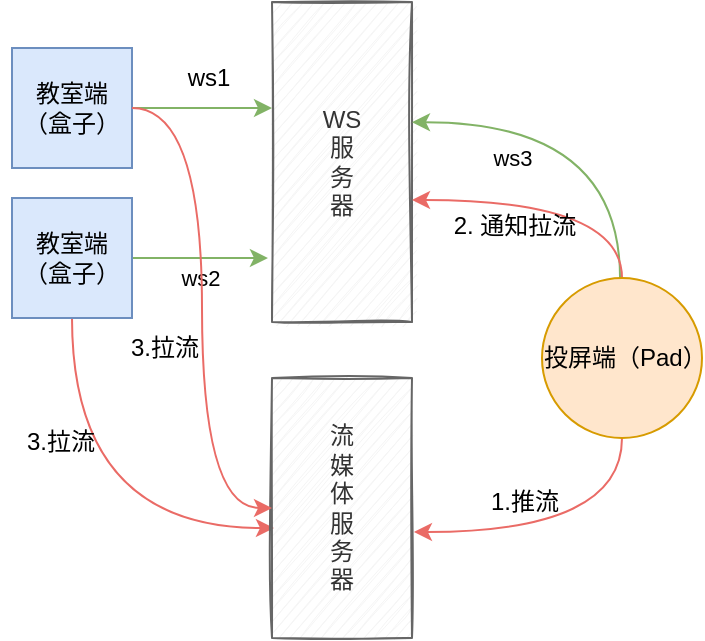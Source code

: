 <mxfile version="20.0.3" type="github">
  <diagram id="KQf1vZGJM8P92GQr5cBG" name="第 1 页">
    <mxGraphModel dx="983" dy="548" grid="1" gridSize="10" guides="1" tooltips="1" connect="1" arrows="1" fold="1" page="1" pageScale="1" pageWidth="1169" pageHeight="827" background="#ffffff" math="0" shadow="0">
      <root>
        <mxCell id="0" />
        <mxCell id="1" parent="0" />
        <mxCell id="wOlgRXoAIq7am8BXZkf8-3" value="" style="edgeStyle=orthogonalEdgeStyle;rounded=0;orthogonalLoop=1;jettySize=auto;html=1;fillColor=#d5e8d4;strokeColor=#82b366;" edge="1" parent="1" source="wOlgRXoAIq7am8BXZkf8-1" target="wOlgRXoAIq7am8BXZkf8-2">
          <mxGeometry relative="1" as="geometry">
            <Array as="points">
              <mxPoint x="420" y="160" />
              <mxPoint x="420" y="160" />
            </Array>
          </mxGeometry>
        </mxCell>
        <mxCell id="wOlgRXoAIq7am8BXZkf8-1" value="教室端（盒子）" style="rounded=0;whiteSpace=wrap;html=1;fillColor=#dae8fc;strokeColor=#6c8ebf;" vertex="1" parent="1">
          <mxGeometry x="280" y="155" width="60" height="60" as="geometry" />
        </mxCell>
        <mxCell id="wOlgRXoAIq7am8BXZkf8-2" value="WS&lt;br&gt;服&lt;br&gt;务&lt;br&gt;器" style="rounded=0;whiteSpace=wrap;html=1;fillColor=#f5f5f5;strokeColor=#666666;fontColor=#333333;gradientColor=none;sketch=1;glass=0;shadow=0;" vertex="1" parent="1">
          <mxGeometry x="410" y="132" width="70" height="160" as="geometry" />
        </mxCell>
        <mxCell id="wOlgRXoAIq7am8BXZkf8-6" value="" style="edgeStyle=orthogonalEdgeStyle;rounded=0;orthogonalLoop=1;jettySize=auto;html=1;exitX=1;exitY=0.5;exitDx=0;exitDy=0;fillColor=#d5e8d4;strokeColor=#82b366;entryX=-0.029;entryY=0.8;entryDx=0;entryDy=0;entryPerimeter=0;" edge="1" parent="1" source="wOlgRXoAIq7am8BXZkf8-5" target="wOlgRXoAIq7am8BXZkf8-2">
          <mxGeometry relative="1" as="geometry">
            <mxPoint x="350" y="250" as="sourcePoint" />
            <mxPoint x="410" y="250" as="targetPoint" />
            <Array as="points" />
          </mxGeometry>
        </mxCell>
        <mxCell id="wOlgRXoAIq7am8BXZkf8-7" value="ws2" style="edgeLabel;html=1;align=center;verticalAlign=middle;resizable=0;points=[];" vertex="1" connectable="0" parent="wOlgRXoAIq7am8BXZkf8-6">
          <mxGeometry x="-0.033" y="4" relative="1" as="geometry">
            <mxPoint x="1" y="14" as="offset" />
          </mxGeometry>
        </mxCell>
        <mxCell id="wOlgRXoAIq7am8BXZkf8-27" style="edgeStyle=orthogonalEdgeStyle;curved=1;orthogonalLoop=1;jettySize=auto;html=1;entryX=0.014;entryY=0.577;entryDx=0;entryDy=0;entryPerimeter=0;startArrow=none;startFill=0;endArrow=classic;endFill=1;strokeColor=#EA6B66;exitX=0.5;exitY=1;exitDx=0;exitDy=0;" edge="1" parent="1" source="wOlgRXoAIq7am8BXZkf8-5" target="wOlgRXoAIq7am8BXZkf8-17">
          <mxGeometry relative="1" as="geometry" />
        </mxCell>
        <mxCell id="wOlgRXoAIq7am8BXZkf8-5" value="教室端（盒子）" style="rounded=0;whiteSpace=wrap;html=1;fillColor=#dae8fc;strokeColor=#6c8ebf;" vertex="1" parent="1">
          <mxGeometry x="280" y="230" width="60" height="60" as="geometry" />
        </mxCell>
        <mxCell id="wOlgRXoAIq7am8BXZkf8-13" value="" style="edgeStyle=orthogonalEdgeStyle;orthogonalLoop=1;jettySize=auto;html=1;entryX=1.014;entryY=0.456;entryDx=0;entryDy=0;entryPerimeter=0;exitX=0.5;exitY=0;exitDx=0;exitDy=0;curved=1;fillColor=#d5e8d4;strokeColor=#82b366;" edge="1" parent="1">
          <mxGeometry relative="1" as="geometry">
            <mxPoint x="584.02" y="270" as="sourcePoint" />
            <mxPoint x="480" y="192.08" as="targetPoint" />
            <Array as="points">
              <mxPoint x="584.02" y="192" />
            </Array>
          </mxGeometry>
        </mxCell>
        <mxCell id="wOlgRXoAIq7am8BXZkf8-23" value="ws3" style="edgeLabel;html=1;align=center;verticalAlign=middle;resizable=0;points=[];" vertex="1" connectable="0" parent="wOlgRXoAIq7am8BXZkf8-13">
          <mxGeometry x="0.384" y="4" relative="1" as="geometry">
            <mxPoint x="-6" y="14" as="offset" />
          </mxGeometry>
        </mxCell>
        <mxCell id="wOlgRXoAIq7am8BXZkf8-21" value="" style="edgeStyle=orthogonalEdgeStyle;orthogonalLoop=1;jettySize=auto;html=1;startArrow=none;startFill=0;endArrow=classic;endFill=1;entryX=1.014;entryY=0.592;entryDx=0;entryDy=0;entryPerimeter=0;strokeColor=#EA6B66;curved=1;" edge="1" parent="1" source="wOlgRXoAIq7am8BXZkf8-8" target="wOlgRXoAIq7am8BXZkf8-17">
          <mxGeometry relative="1" as="geometry">
            <Array as="points">
              <mxPoint x="585" y="397" />
            </Array>
          </mxGeometry>
        </mxCell>
        <mxCell id="wOlgRXoAIq7am8BXZkf8-25" value="" style="edgeStyle=orthogonalEdgeStyle;curved=1;orthogonalLoop=1;jettySize=auto;html=1;startArrow=none;startFill=0;endArrow=classic;endFill=1;strokeColor=#EA6B66;" edge="1" parent="1" source="wOlgRXoAIq7am8BXZkf8-8">
          <mxGeometry relative="1" as="geometry">
            <mxPoint x="480" y="231" as="targetPoint" />
            <Array as="points">
              <mxPoint x="585" y="231" />
            </Array>
          </mxGeometry>
        </mxCell>
        <mxCell id="wOlgRXoAIq7am8BXZkf8-8" value="投屏端（Pad）" style="ellipse;whiteSpace=wrap;html=1;aspect=fixed;fillColor=#ffe6cc;strokeColor=#d79b00;" vertex="1" parent="1">
          <mxGeometry x="545" y="270" width="80" height="80" as="geometry" />
        </mxCell>
        <mxCell id="wOlgRXoAIq7am8BXZkf8-16" value="ws1" style="text;html=1;align=center;verticalAlign=middle;resizable=0;points=[];autosize=1;strokeColor=none;fillColor=none;" vertex="1" parent="1">
          <mxGeometry x="358" y="155" width="40" height="30" as="geometry" />
        </mxCell>
        <mxCell id="wOlgRXoAIq7am8BXZkf8-17" value="流&lt;br&gt;媒&lt;br&gt;体&lt;br&gt;服&lt;br&gt;务&lt;br&gt;器" style="rounded=0;whiteSpace=wrap;html=1;fillColor=#f5f5f5;strokeColor=#666666;fontColor=#333333;sketch=1;" vertex="1" parent="1">
          <mxGeometry x="410" y="320" width="70" height="130" as="geometry" />
        </mxCell>
        <mxCell id="wOlgRXoAIq7am8BXZkf8-22" value="1.推流" style="text;html=1;align=center;verticalAlign=middle;resizable=0;points=[];autosize=1;strokeColor=none;fillColor=none;" vertex="1" parent="1">
          <mxGeometry x="506" y="367" width="60" height="30" as="geometry" />
        </mxCell>
        <mxCell id="wOlgRXoAIq7am8BXZkf8-26" value="2. 通知拉流" style="text;html=1;align=center;verticalAlign=middle;resizable=0;points=[];autosize=1;strokeColor=none;fillColor=none;" vertex="1" parent="1">
          <mxGeometry x="491" y="229" width="80" height="30" as="geometry" />
        </mxCell>
        <mxCell id="wOlgRXoAIq7am8BXZkf8-31" value="3.拉流" style="text;html=1;align=center;verticalAlign=middle;resizable=0;points=[];autosize=1;strokeColor=none;fillColor=none;" vertex="1" parent="1">
          <mxGeometry x="274" y="337" width="60" height="30" as="geometry" />
        </mxCell>
        <mxCell id="wOlgRXoAIq7am8BXZkf8-33" value="3.拉流" style="text;html=1;align=center;verticalAlign=middle;resizable=0;points=[];autosize=1;strokeColor=none;fillColor=none;" vertex="1" parent="1">
          <mxGeometry x="326" y="290" width="60" height="30" as="geometry" />
        </mxCell>
        <mxCell id="wOlgRXoAIq7am8BXZkf8-30" style="edgeStyle=orthogonalEdgeStyle;curved=1;orthogonalLoop=1;jettySize=auto;html=1;entryX=0;entryY=0.5;entryDx=0;entryDy=0;startArrow=none;startFill=0;endArrow=classic;endFill=1;strokeColor=#EA6B66;" edge="1" parent="1" source="wOlgRXoAIq7am8BXZkf8-1" target="wOlgRXoAIq7am8BXZkf8-17">
          <mxGeometry relative="1" as="geometry" />
        </mxCell>
      </root>
    </mxGraphModel>
  </diagram>
</mxfile>
